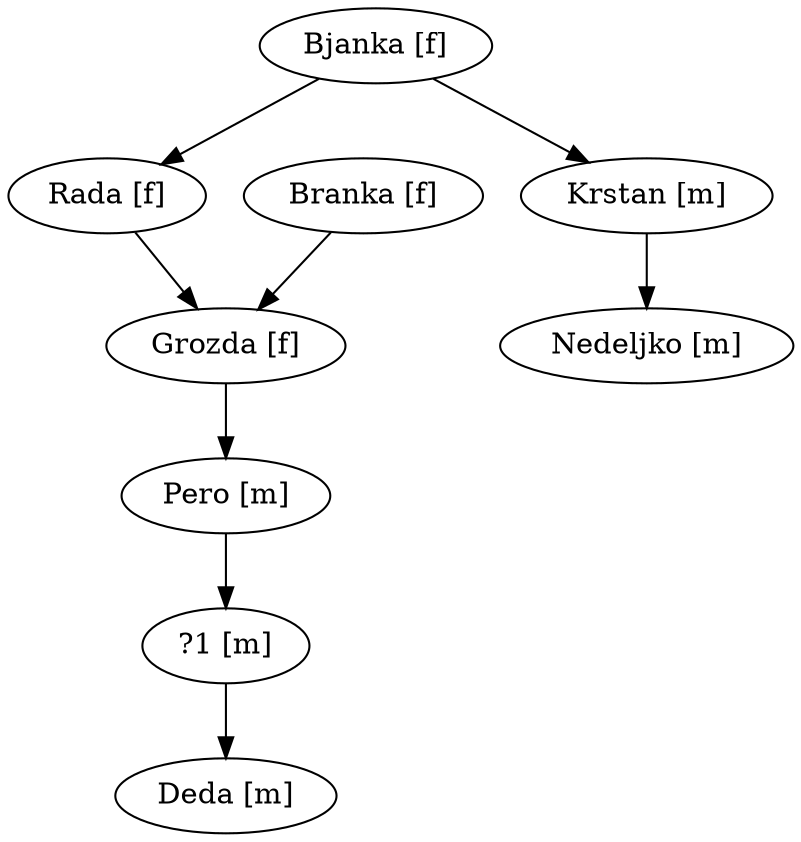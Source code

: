 digraph FamilyTree
{
  "?1 [m]" -> "Deda [m]";
  "Bjanka [f]" -> "Rada [f]";
  "Bjanka [f]" -> "Krstan [m]";
  "Branka [f]" -> "Grozda [f]";
  "Deda [m]";
  "Grozda [f]" -> "Pero [m]";
  "Krstan [m]" -> "Nedeljko [m]";
  "Nedeljko [m]";
  "Pero [m]" -> "?1 [m]";
  "Rada [f]" -> "Grozda [f]";
}
